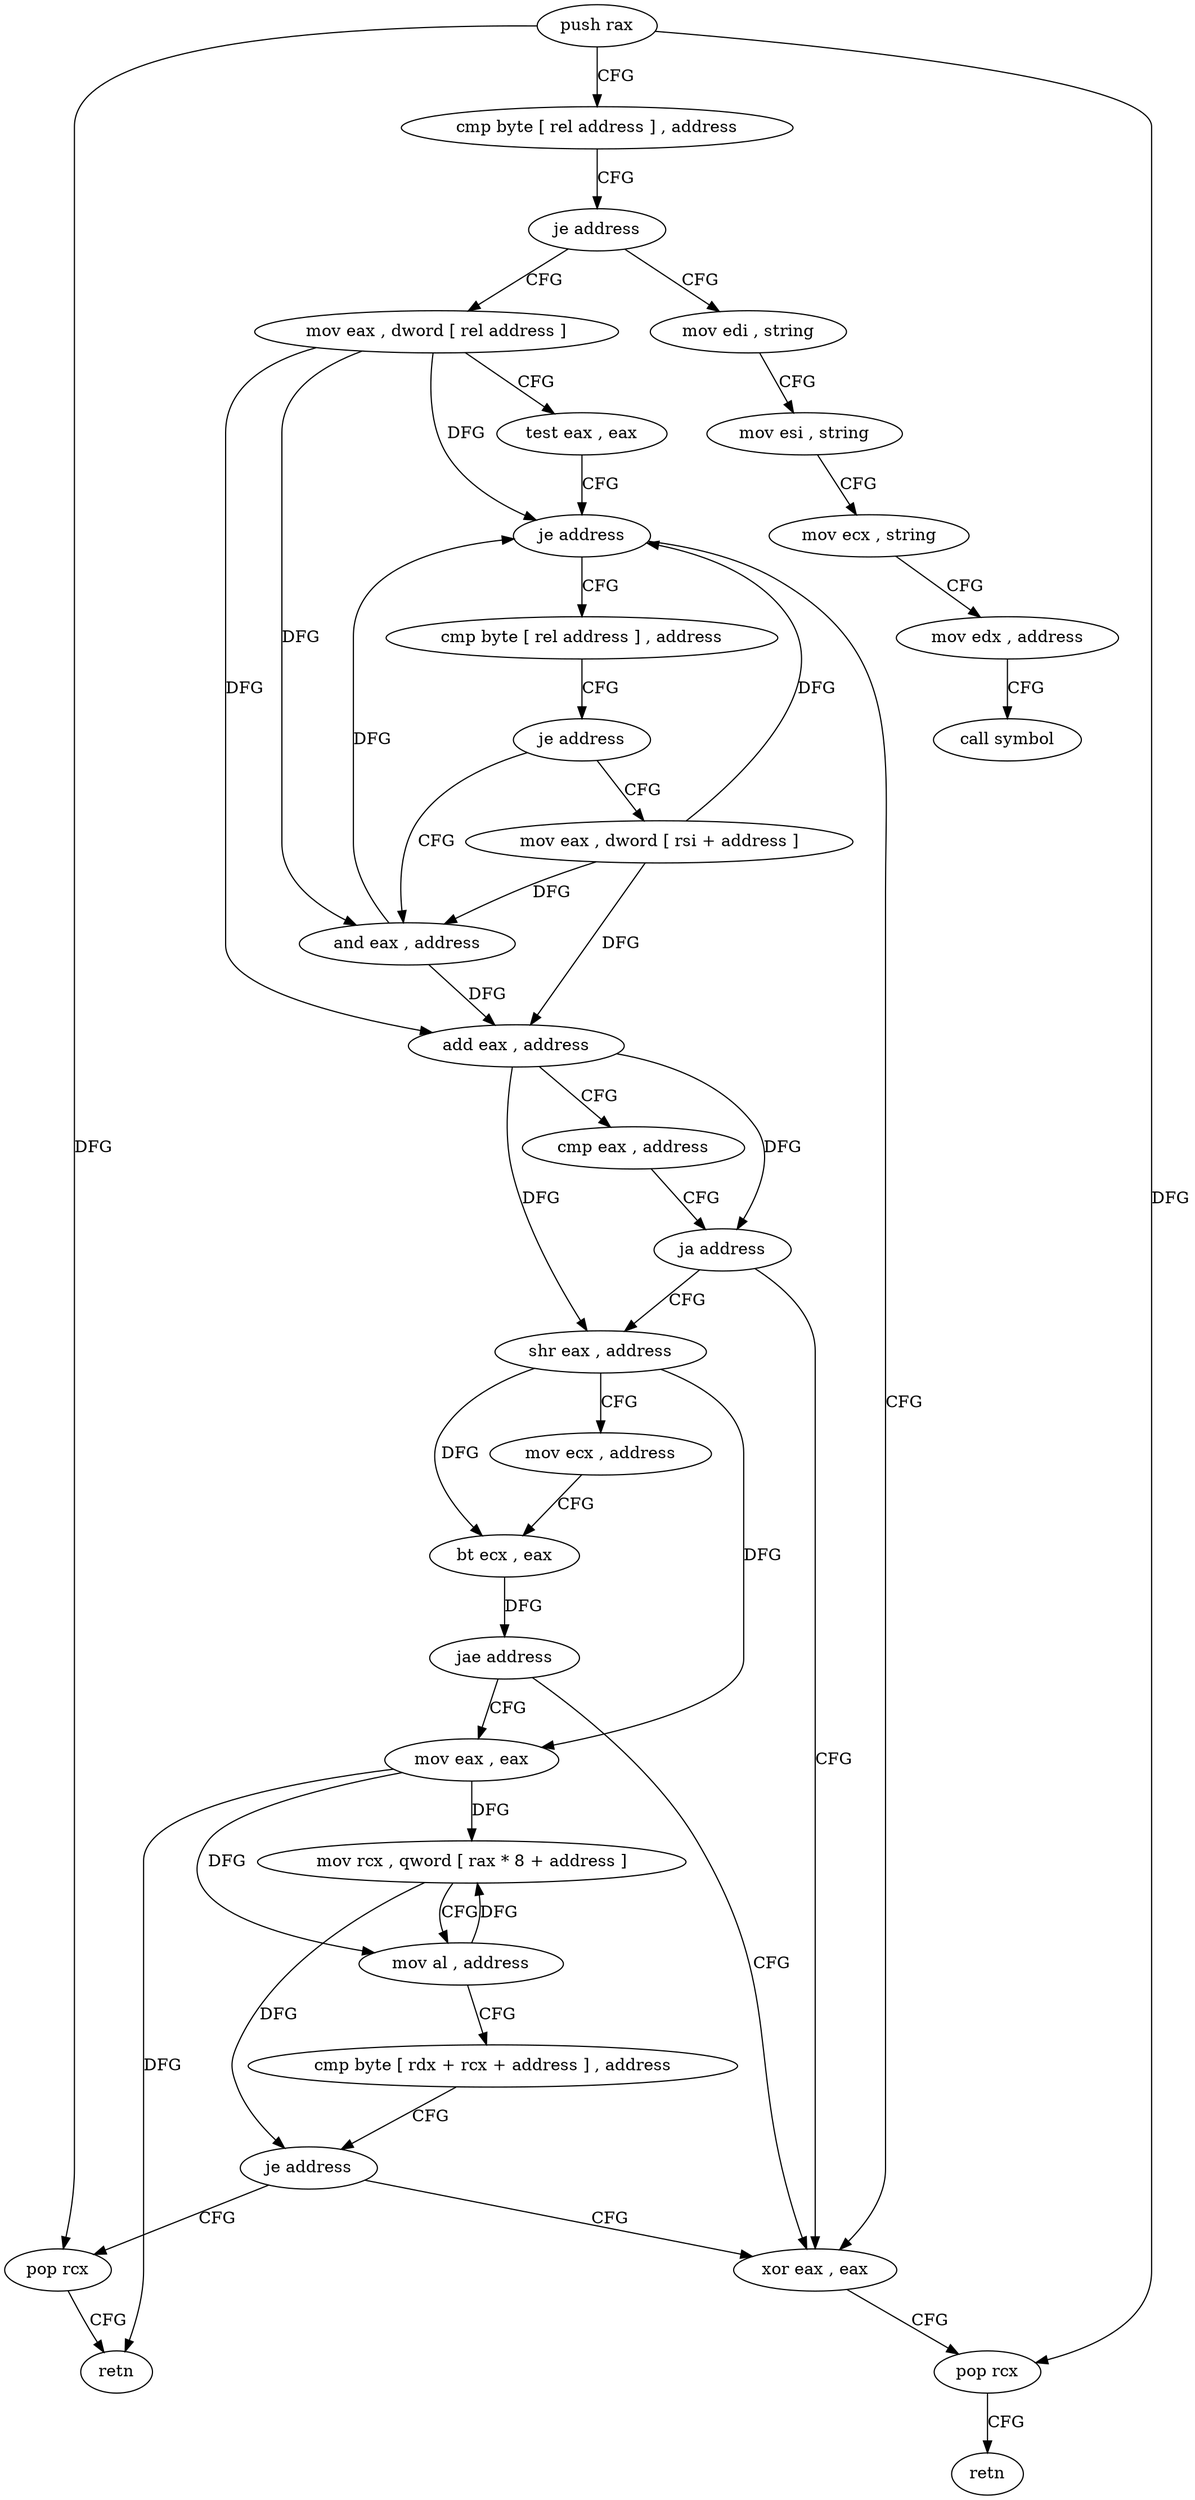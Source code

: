 digraph "func" {
"4214912" [label = "push rax" ]
"4214913" [label = "cmp byte [ rel address ] , address" ]
"4214920" [label = "je address" ]
"4214999" [label = "mov edi , string" ]
"4214922" [label = "mov eax , dword [ rel address ]" ]
"4215004" [label = "mov esi , string" ]
"4215009" [label = "mov ecx , string" ]
"4215014" [label = "mov edx , address" ]
"4215019" [label = "call symbol" ]
"4214928" [label = "test eax , eax" ]
"4214930" [label = "je address" ]
"4214995" [label = "xor eax , eax" ]
"4214932" [label = "cmp byte [ rel address ] , address" ]
"4214997" [label = "pop rcx" ]
"4214998" [label = "retn" ]
"4214939" [label = "je address" ]
"4214944" [label = "and eax , address" ]
"4214941" [label = "mov eax , dword [ rsi + address ]" ]
"4214949" [label = "add eax , address" ]
"4214954" [label = "cmp eax , address" ]
"4214959" [label = "ja address" ]
"4214961" [label = "shr eax , address" ]
"4214964" [label = "mov ecx , address" ]
"4214969" [label = "bt ecx , eax" ]
"4214972" [label = "jae address" ]
"4214974" [label = "mov eax , eax" ]
"4214976" [label = "mov rcx , qword [ rax * 8 + address ]" ]
"4214984" [label = "mov al , address" ]
"4214986" [label = "cmp byte [ rdx + rcx + address ] , address" ]
"4214991" [label = "je address" ]
"4214993" [label = "pop rcx" ]
"4214994" [label = "retn" ]
"4214912" -> "4214913" [ label = "CFG" ]
"4214912" -> "4214997" [ label = "DFG" ]
"4214912" -> "4214993" [ label = "DFG" ]
"4214913" -> "4214920" [ label = "CFG" ]
"4214920" -> "4214999" [ label = "CFG" ]
"4214920" -> "4214922" [ label = "CFG" ]
"4214999" -> "4215004" [ label = "CFG" ]
"4214922" -> "4214928" [ label = "CFG" ]
"4214922" -> "4214930" [ label = "DFG" ]
"4214922" -> "4214944" [ label = "DFG" ]
"4214922" -> "4214949" [ label = "DFG" ]
"4215004" -> "4215009" [ label = "CFG" ]
"4215009" -> "4215014" [ label = "CFG" ]
"4215014" -> "4215019" [ label = "CFG" ]
"4214928" -> "4214930" [ label = "CFG" ]
"4214930" -> "4214995" [ label = "CFG" ]
"4214930" -> "4214932" [ label = "CFG" ]
"4214995" -> "4214997" [ label = "CFG" ]
"4214932" -> "4214939" [ label = "CFG" ]
"4214997" -> "4214998" [ label = "CFG" ]
"4214939" -> "4214944" [ label = "CFG" ]
"4214939" -> "4214941" [ label = "CFG" ]
"4214944" -> "4214949" [ label = "DFG" ]
"4214944" -> "4214930" [ label = "DFG" ]
"4214941" -> "4214944" [ label = "DFG" ]
"4214941" -> "4214930" [ label = "DFG" ]
"4214941" -> "4214949" [ label = "DFG" ]
"4214949" -> "4214954" [ label = "CFG" ]
"4214949" -> "4214959" [ label = "DFG" ]
"4214949" -> "4214961" [ label = "DFG" ]
"4214954" -> "4214959" [ label = "CFG" ]
"4214959" -> "4214995" [ label = "CFG" ]
"4214959" -> "4214961" [ label = "CFG" ]
"4214961" -> "4214964" [ label = "CFG" ]
"4214961" -> "4214969" [ label = "DFG" ]
"4214961" -> "4214974" [ label = "DFG" ]
"4214964" -> "4214969" [ label = "CFG" ]
"4214969" -> "4214972" [ label = "DFG" ]
"4214972" -> "4214995" [ label = "CFG" ]
"4214972" -> "4214974" [ label = "CFG" ]
"4214974" -> "4214976" [ label = "DFG" ]
"4214974" -> "4214984" [ label = "DFG" ]
"4214974" -> "4214994" [ label = "DFG" ]
"4214976" -> "4214984" [ label = "CFG" ]
"4214976" -> "4214991" [ label = "DFG" ]
"4214984" -> "4214986" [ label = "CFG" ]
"4214984" -> "4214976" [ label = "DFG" ]
"4214986" -> "4214991" [ label = "CFG" ]
"4214991" -> "4214995" [ label = "CFG" ]
"4214991" -> "4214993" [ label = "CFG" ]
"4214993" -> "4214994" [ label = "CFG" ]
}
